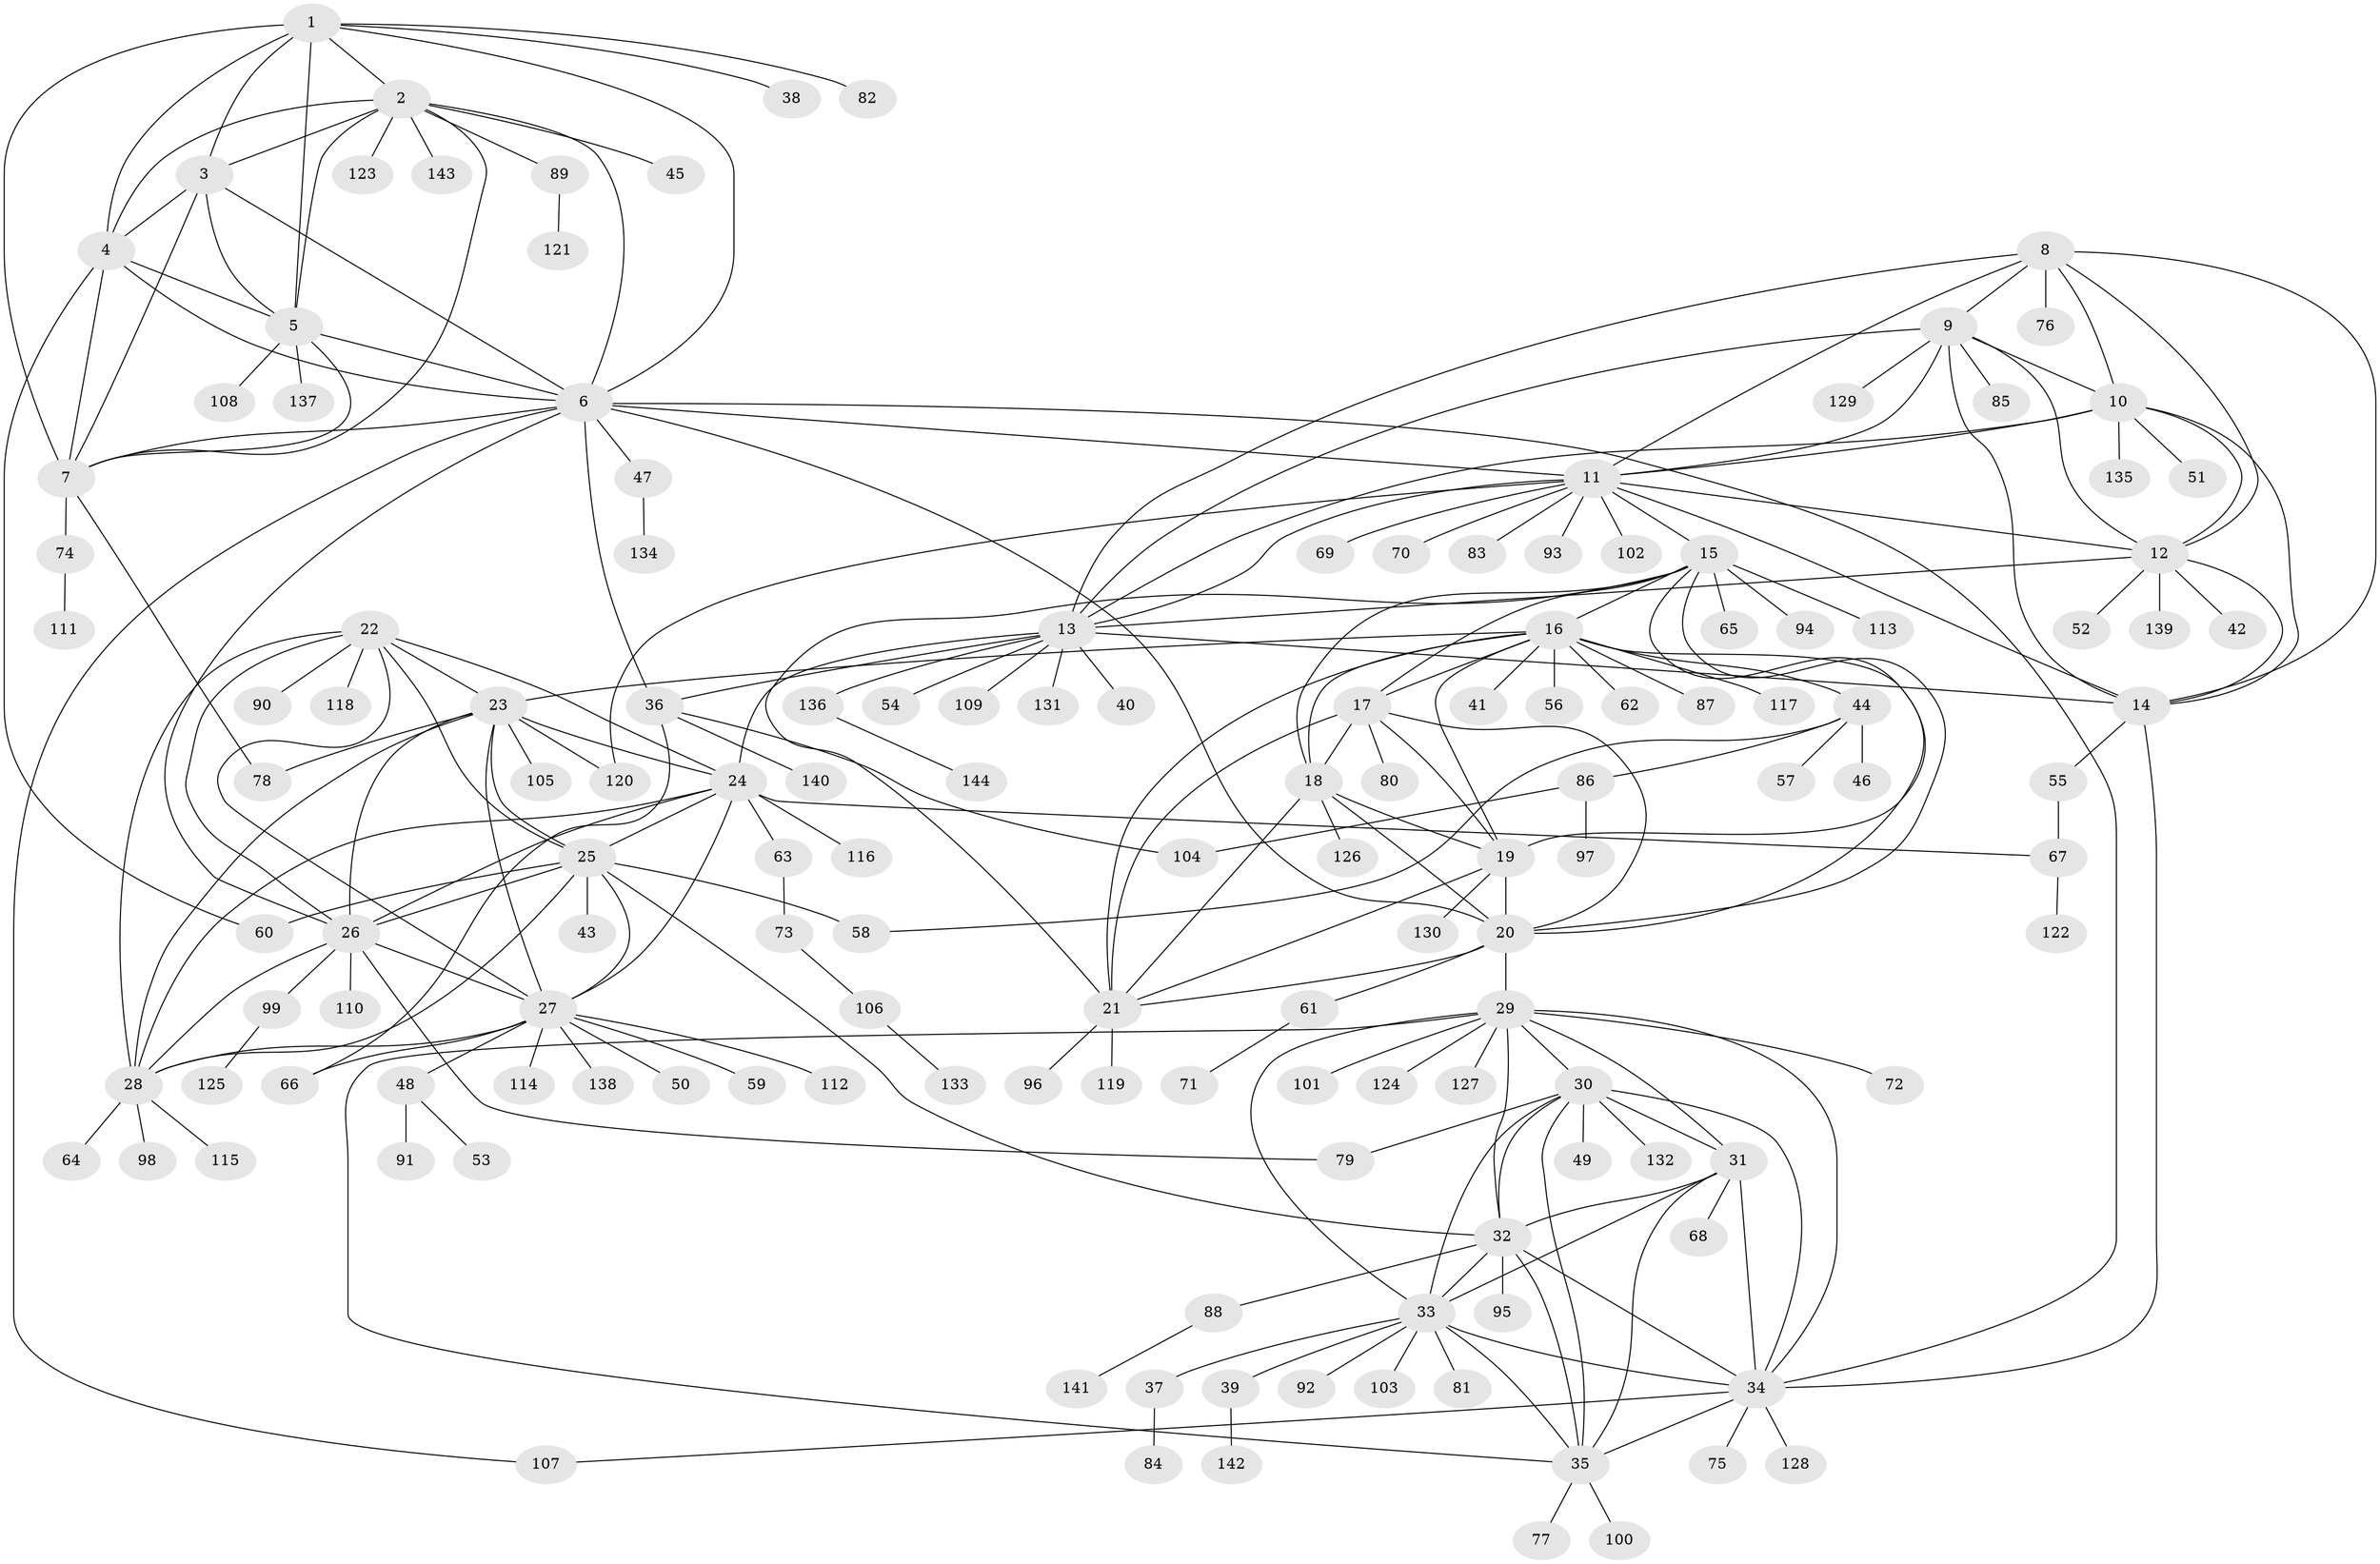 // coarse degree distribution, {3: 0.011627906976744186, 12: 0.011627906976744186, 5: 0.03488372093023256, 6: 0.023255813953488372, 4: 0.011627906976744186, 7: 0.023255813953488372, 1: 0.8023255813953488, 2: 0.03488372093023256, 14: 0.023255813953488372, 17: 0.011627906976744186, 16: 0.011627906976744186}
// Generated by graph-tools (version 1.1) at 2025/57/03/04/25 21:57:46]
// undirected, 144 vertices, 234 edges
graph export_dot {
graph [start="1"]
  node [color=gray90,style=filled];
  1;
  2;
  3;
  4;
  5;
  6;
  7;
  8;
  9;
  10;
  11;
  12;
  13;
  14;
  15;
  16;
  17;
  18;
  19;
  20;
  21;
  22;
  23;
  24;
  25;
  26;
  27;
  28;
  29;
  30;
  31;
  32;
  33;
  34;
  35;
  36;
  37;
  38;
  39;
  40;
  41;
  42;
  43;
  44;
  45;
  46;
  47;
  48;
  49;
  50;
  51;
  52;
  53;
  54;
  55;
  56;
  57;
  58;
  59;
  60;
  61;
  62;
  63;
  64;
  65;
  66;
  67;
  68;
  69;
  70;
  71;
  72;
  73;
  74;
  75;
  76;
  77;
  78;
  79;
  80;
  81;
  82;
  83;
  84;
  85;
  86;
  87;
  88;
  89;
  90;
  91;
  92;
  93;
  94;
  95;
  96;
  97;
  98;
  99;
  100;
  101;
  102;
  103;
  104;
  105;
  106;
  107;
  108;
  109;
  110;
  111;
  112;
  113;
  114;
  115;
  116;
  117;
  118;
  119;
  120;
  121;
  122;
  123;
  124;
  125;
  126;
  127;
  128;
  129;
  130;
  131;
  132;
  133;
  134;
  135;
  136;
  137;
  138;
  139;
  140;
  141;
  142;
  143;
  144;
  1 -- 2;
  1 -- 3;
  1 -- 4;
  1 -- 5;
  1 -- 6;
  1 -- 7;
  1 -- 38;
  1 -- 82;
  2 -- 3;
  2 -- 4;
  2 -- 5;
  2 -- 6;
  2 -- 7;
  2 -- 45;
  2 -- 89;
  2 -- 123;
  2 -- 143;
  3 -- 4;
  3 -- 5;
  3 -- 6;
  3 -- 7;
  4 -- 5;
  4 -- 6;
  4 -- 7;
  4 -- 60;
  5 -- 6;
  5 -- 7;
  5 -- 108;
  5 -- 137;
  6 -- 7;
  6 -- 11;
  6 -- 20;
  6 -- 26;
  6 -- 34;
  6 -- 36;
  6 -- 47;
  6 -- 107;
  7 -- 74;
  7 -- 78;
  8 -- 9;
  8 -- 10;
  8 -- 11;
  8 -- 12;
  8 -- 13;
  8 -- 14;
  8 -- 76;
  9 -- 10;
  9 -- 11;
  9 -- 12;
  9 -- 13;
  9 -- 14;
  9 -- 85;
  9 -- 129;
  10 -- 11;
  10 -- 12;
  10 -- 13;
  10 -- 14;
  10 -- 51;
  10 -- 135;
  11 -- 12;
  11 -- 13;
  11 -- 14;
  11 -- 15;
  11 -- 69;
  11 -- 70;
  11 -- 83;
  11 -- 93;
  11 -- 102;
  11 -- 120;
  12 -- 13;
  12 -- 14;
  12 -- 42;
  12 -- 52;
  12 -- 139;
  13 -- 14;
  13 -- 24;
  13 -- 36;
  13 -- 40;
  13 -- 54;
  13 -- 109;
  13 -- 131;
  13 -- 136;
  14 -- 34;
  14 -- 55;
  15 -- 16;
  15 -- 17;
  15 -- 18;
  15 -- 19;
  15 -- 20;
  15 -- 21;
  15 -- 65;
  15 -- 94;
  15 -- 113;
  16 -- 17;
  16 -- 18;
  16 -- 19;
  16 -- 20;
  16 -- 21;
  16 -- 23;
  16 -- 41;
  16 -- 44;
  16 -- 56;
  16 -- 62;
  16 -- 87;
  16 -- 117;
  17 -- 18;
  17 -- 19;
  17 -- 20;
  17 -- 21;
  17 -- 80;
  18 -- 19;
  18 -- 20;
  18 -- 21;
  18 -- 126;
  19 -- 20;
  19 -- 21;
  19 -- 130;
  20 -- 21;
  20 -- 29;
  20 -- 61;
  21 -- 96;
  21 -- 119;
  22 -- 23;
  22 -- 24;
  22 -- 25;
  22 -- 26;
  22 -- 27;
  22 -- 28;
  22 -- 90;
  22 -- 118;
  23 -- 24;
  23 -- 25;
  23 -- 26;
  23 -- 27;
  23 -- 28;
  23 -- 78;
  23 -- 105;
  23 -- 120;
  24 -- 25;
  24 -- 26;
  24 -- 27;
  24 -- 28;
  24 -- 63;
  24 -- 67;
  24 -- 116;
  25 -- 26;
  25 -- 27;
  25 -- 28;
  25 -- 32;
  25 -- 43;
  25 -- 58;
  25 -- 60;
  26 -- 27;
  26 -- 28;
  26 -- 79;
  26 -- 99;
  26 -- 110;
  27 -- 28;
  27 -- 48;
  27 -- 50;
  27 -- 59;
  27 -- 66;
  27 -- 112;
  27 -- 114;
  27 -- 138;
  28 -- 64;
  28 -- 98;
  28 -- 115;
  29 -- 30;
  29 -- 31;
  29 -- 32;
  29 -- 33;
  29 -- 34;
  29 -- 35;
  29 -- 72;
  29 -- 101;
  29 -- 124;
  29 -- 127;
  30 -- 31;
  30 -- 32;
  30 -- 33;
  30 -- 34;
  30 -- 35;
  30 -- 49;
  30 -- 79;
  30 -- 132;
  31 -- 32;
  31 -- 33;
  31 -- 34;
  31 -- 35;
  31 -- 68;
  32 -- 33;
  32 -- 34;
  32 -- 35;
  32 -- 88;
  32 -- 95;
  33 -- 34;
  33 -- 35;
  33 -- 37;
  33 -- 39;
  33 -- 81;
  33 -- 92;
  33 -- 103;
  34 -- 35;
  34 -- 75;
  34 -- 107;
  34 -- 128;
  35 -- 77;
  35 -- 100;
  36 -- 66;
  36 -- 104;
  36 -- 140;
  37 -- 84;
  39 -- 142;
  44 -- 46;
  44 -- 57;
  44 -- 58;
  44 -- 86;
  47 -- 134;
  48 -- 53;
  48 -- 91;
  55 -- 67;
  61 -- 71;
  63 -- 73;
  67 -- 122;
  73 -- 106;
  74 -- 111;
  86 -- 97;
  86 -- 104;
  88 -- 141;
  89 -- 121;
  99 -- 125;
  106 -- 133;
  136 -- 144;
}
